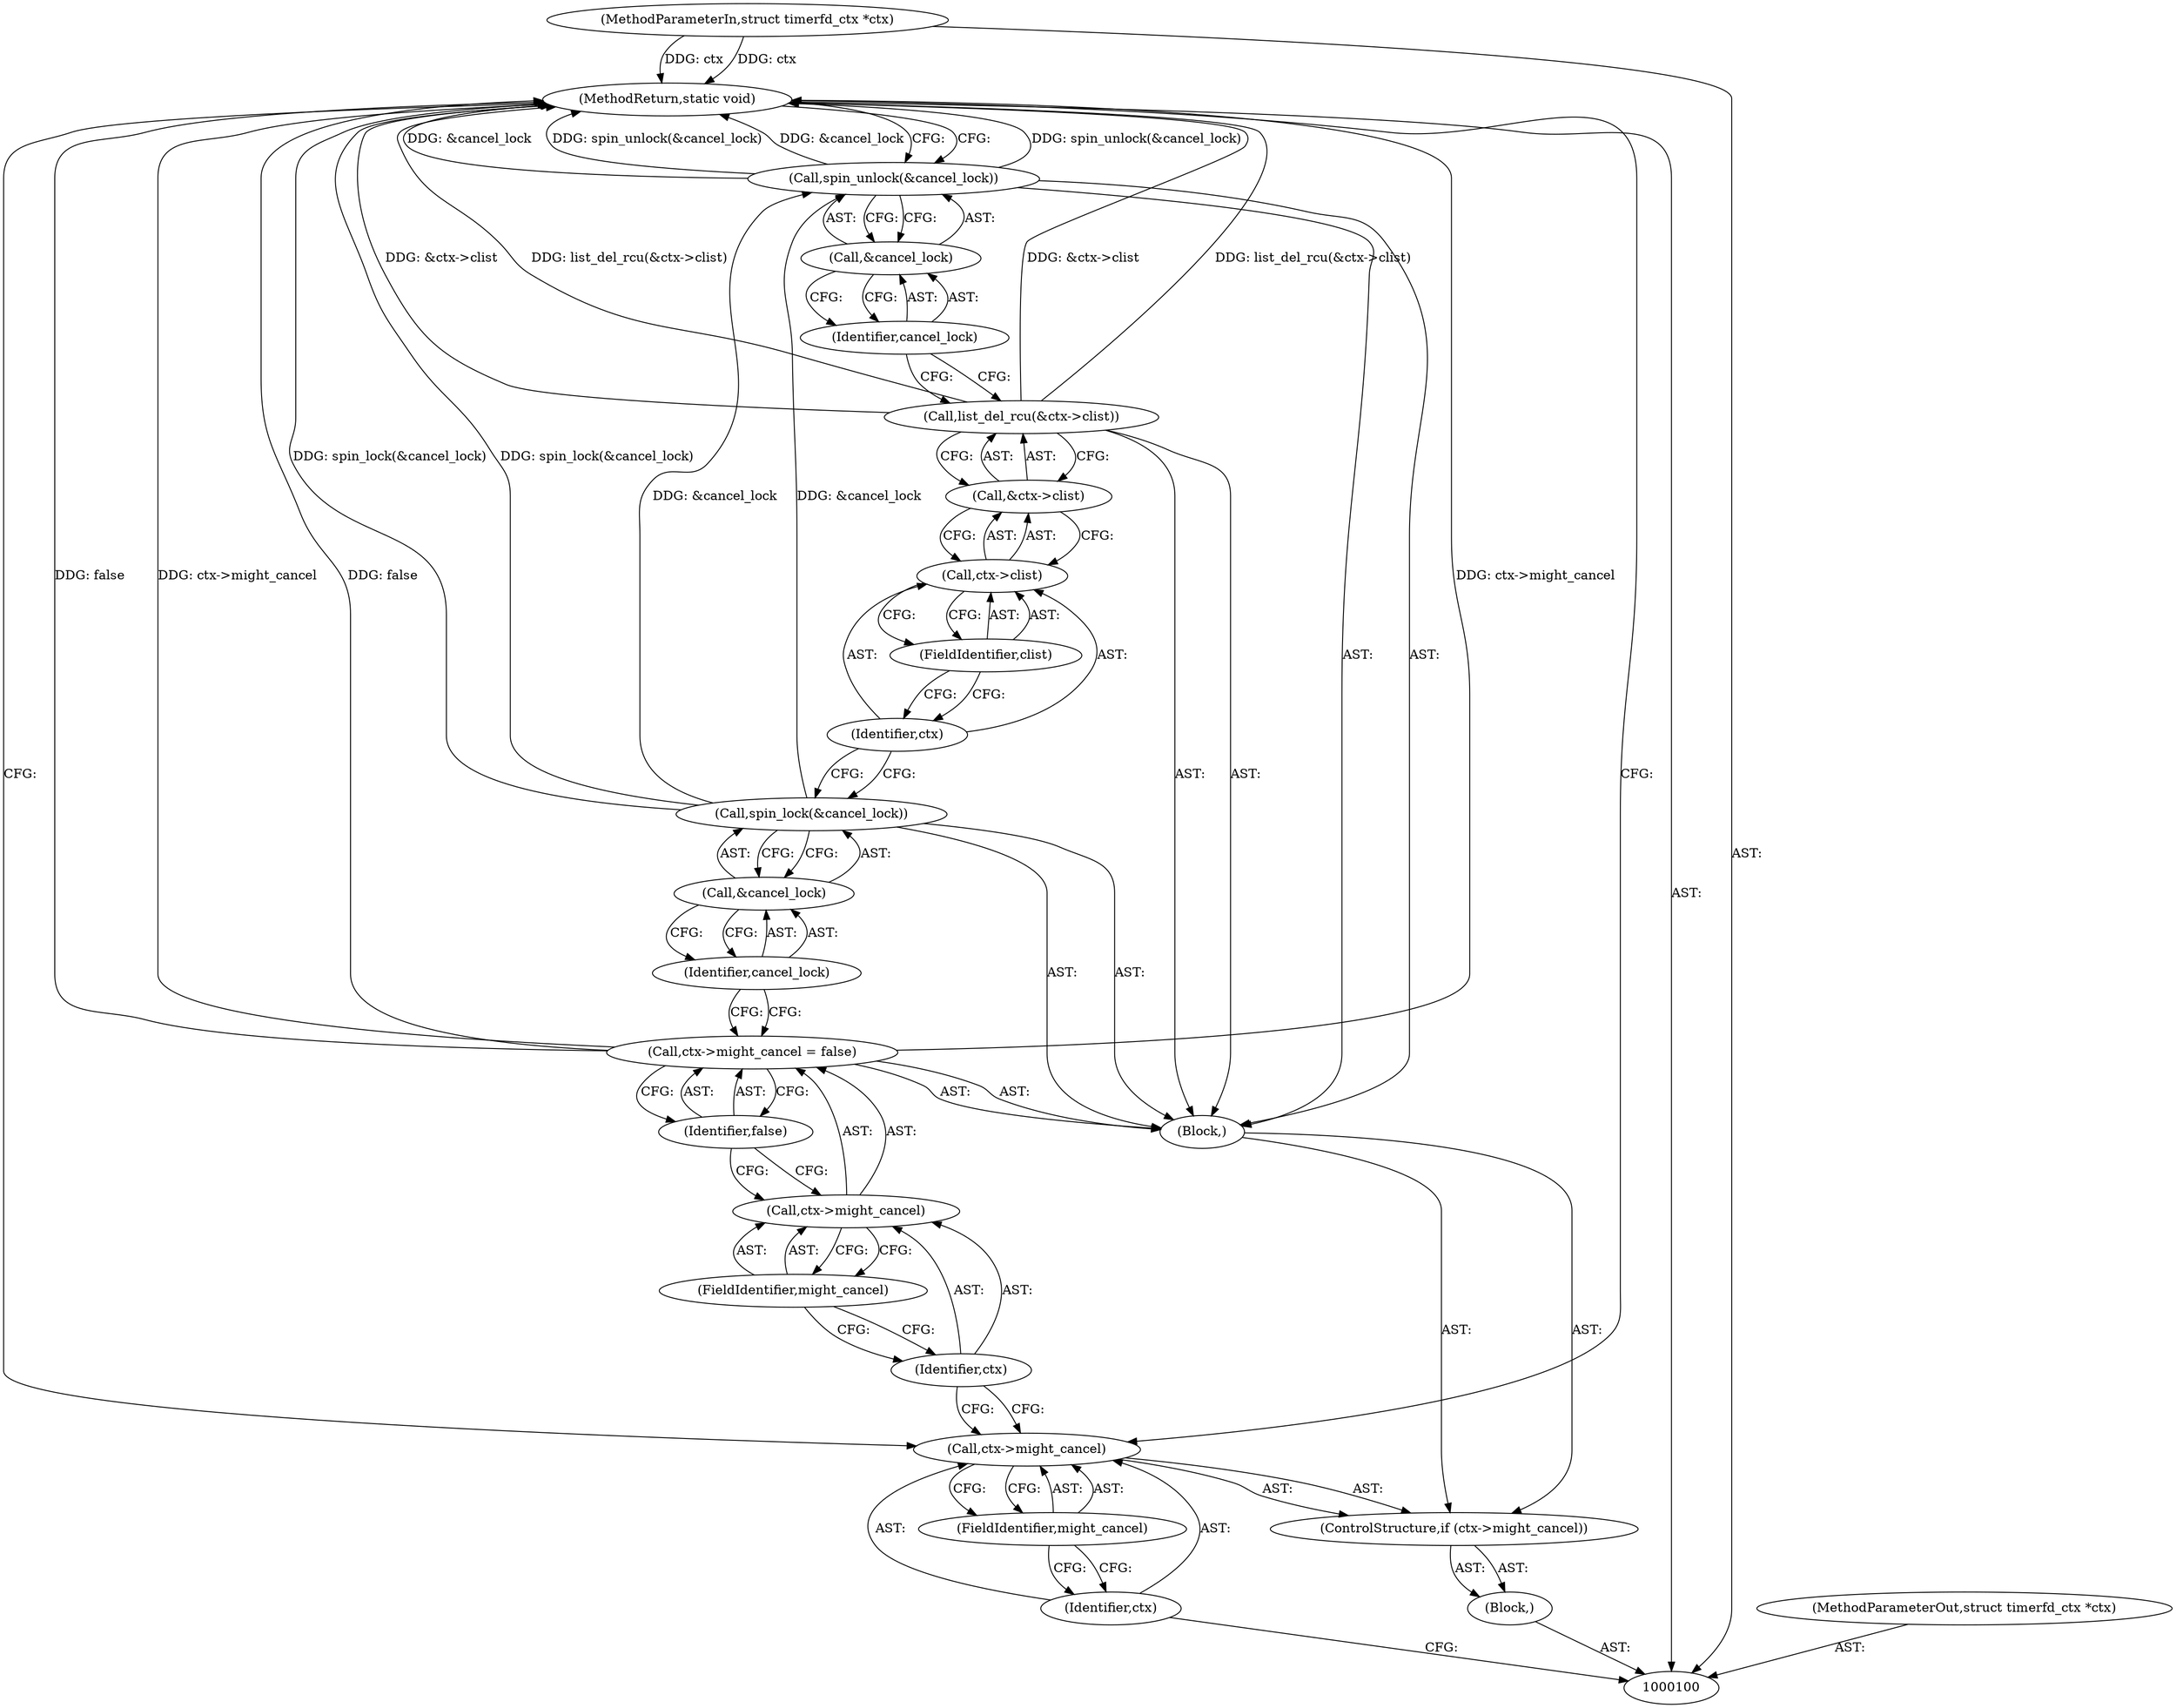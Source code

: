 digraph "0_linux_1e38da300e1e395a15048b0af1e5305bd91402f6_0" {
"1000124" [label="(MethodReturn,static void)"];
"1000101" [label="(MethodParameterIn,struct timerfd_ctx *ctx)"];
"1000156" [label="(MethodParameterOut,struct timerfd_ctx *ctx)"];
"1000102" [label="(Block,)"];
"1000106" [label="(FieldIdentifier,might_cancel)"];
"1000103" [label="(ControlStructure,if (ctx->might_cancel))"];
"1000107" [label="(Block,)"];
"1000104" [label="(Call,ctx->might_cancel)"];
"1000105" [label="(Identifier,ctx)"];
"1000112" [label="(Identifier,false)"];
"1000108" [label="(Call,ctx->might_cancel = false)"];
"1000109" [label="(Call,ctx->might_cancel)"];
"1000110" [label="(Identifier,ctx)"];
"1000111" [label="(FieldIdentifier,might_cancel)"];
"1000114" [label="(Call,&cancel_lock)"];
"1000115" [label="(Identifier,cancel_lock)"];
"1000113" [label="(Call,spin_lock(&cancel_lock))"];
"1000117" [label="(Call,&ctx->clist)"];
"1000118" [label="(Call,ctx->clist)"];
"1000119" [label="(Identifier,ctx)"];
"1000116" [label="(Call,list_del_rcu(&ctx->clist))"];
"1000120" [label="(FieldIdentifier,clist)"];
"1000122" [label="(Call,&cancel_lock)"];
"1000123" [label="(Identifier,cancel_lock)"];
"1000121" [label="(Call,spin_unlock(&cancel_lock))"];
"1000124" -> "1000100"  [label="AST: "];
"1000124" -> "1000121"  [label="CFG: "];
"1000124" -> "1000104"  [label="CFG: "];
"1000116" -> "1000124"  [label="DDG: &ctx->clist"];
"1000116" -> "1000124"  [label="DDG: list_del_rcu(&ctx->clist)"];
"1000121" -> "1000124"  [label="DDG: spin_unlock(&cancel_lock)"];
"1000121" -> "1000124"  [label="DDG: &cancel_lock"];
"1000108" -> "1000124"  [label="DDG: false"];
"1000108" -> "1000124"  [label="DDG: ctx->might_cancel"];
"1000113" -> "1000124"  [label="DDG: spin_lock(&cancel_lock)"];
"1000101" -> "1000124"  [label="DDG: ctx"];
"1000101" -> "1000100"  [label="AST: "];
"1000101" -> "1000124"  [label="DDG: ctx"];
"1000156" -> "1000100"  [label="AST: "];
"1000102" -> "1000100"  [label="AST: "];
"1000103" -> "1000102"  [label="AST: "];
"1000106" -> "1000104"  [label="AST: "];
"1000106" -> "1000105"  [label="CFG: "];
"1000104" -> "1000106"  [label="CFG: "];
"1000103" -> "1000102"  [label="AST: "];
"1000104" -> "1000103"  [label="AST: "];
"1000107" -> "1000103"  [label="AST: "];
"1000107" -> "1000103"  [label="AST: "];
"1000108" -> "1000107"  [label="AST: "];
"1000113" -> "1000107"  [label="AST: "];
"1000116" -> "1000107"  [label="AST: "];
"1000121" -> "1000107"  [label="AST: "];
"1000104" -> "1000103"  [label="AST: "];
"1000104" -> "1000106"  [label="CFG: "];
"1000105" -> "1000104"  [label="AST: "];
"1000106" -> "1000104"  [label="AST: "];
"1000110" -> "1000104"  [label="CFG: "];
"1000124" -> "1000104"  [label="CFG: "];
"1000105" -> "1000104"  [label="AST: "];
"1000105" -> "1000100"  [label="CFG: "];
"1000106" -> "1000105"  [label="CFG: "];
"1000112" -> "1000108"  [label="AST: "];
"1000112" -> "1000109"  [label="CFG: "];
"1000108" -> "1000112"  [label="CFG: "];
"1000108" -> "1000107"  [label="AST: "];
"1000108" -> "1000112"  [label="CFG: "];
"1000109" -> "1000108"  [label="AST: "];
"1000112" -> "1000108"  [label="AST: "];
"1000115" -> "1000108"  [label="CFG: "];
"1000108" -> "1000124"  [label="DDG: false"];
"1000108" -> "1000124"  [label="DDG: ctx->might_cancel"];
"1000109" -> "1000108"  [label="AST: "];
"1000109" -> "1000111"  [label="CFG: "];
"1000110" -> "1000109"  [label="AST: "];
"1000111" -> "1000109"  [label="AST: "];
"1000112" -> "1000109"  [label="CFG: "];
"1000110" -> "1000109"  [label="AST: "];
"1000110" -> "1000104"  [label="CFG: "];
"1000111" -> "1000110"  [label="CFG: "];
"1000111" -> "1000109"  [label="AST: "];
"1000111" -> "1000110"  [label="CFG: "];
"1000109" -> "1000111"  [label="CFG: "];
"1000114" -> "1000113"  [label="AST: "];
"1000114" -> "1000115"  [label="CFG: "];
"1000115" -> "1000114"  [label="AST: "];
"1000113" -> "1000114"  [label="CFG: "];
"1000115" -> "1000114"  [label="AST: "];
"1000115" -> "1000108"  [label="CFG: "];
"1000114" -> "1000115"  [label="CFG: "];
"1000113" -> "1000107"  [label="AST: "];
"1000113" -> "1000114"  [label="CFG: "];
"1000114" -> "1000113"  [label="AST: "];
"1000119" -> "1000113"  [label="CFG: "];
"1000113" -> "1000124"  [label="DDG: spin_lock(&cancel_lock)"];
"1000113" -> "1000121"  [label="DDG: &cancel_lock"];
"1000117" -> "1000116"  [label="AST: "];
"1000117" -> "1000118"  [label="CFG: "];
"1000118" -> "1000117"  [label="AST: "];
"1000116" -> "1000117"  [label="CFG: "];
"1000118" -> "1000117"  [label="AST: "];
"1000118" -> "1000120"  [label="CFG: "];
"1000119" -> "1000118"  [label="AST: "];
"1000120" -> "1000118"  [label="AST: "];
"1000117" -> "1000118"  [label="CFG: "];
"1000119" -> "1000118"  [label="AST: "];
"1000119" -> "1000113"  [label="CFG: "];
"1000120" -> "1000119"  [label="CFG: "];
"1000116" -> "1000107"  [label="AST: "];
"1000116" -> "1000117"  [label="CFG: "];
"1000117" -> "1000116"  [label="AST: "];
"1000123" -> "1000116"  [label="CFG: "];
"1000116" -> "1000124"  [label="DDG: &ctx->clist"];
"1000116" -> "1000124"  [label="DDG: list_del_rcu(&ctx->clist)"];
"1000120" -> "1000118"  [label="AST: "];
"1000120" -> "1000119"  [label="CFG: "];
"1000118" -> "1000120"  [label="CFG: "];
"1000122" -> "1000121"  [label="AST: "];
"1000122" -> "1000123"  [label="CFG: "];
"1000123" -> "1000122"  [label="AST: "];
"1000121" -> "1000122"  [label="CFG: "];
"1000123" -> "1000122"  [label="AST: "];
"1000123" -> "1000116"  [label="CFG: "];
"1000122" -> "1000123"  [label="CFG: "];
"1000121" -> "1000107"  [label="AST: "];
"1000121" -> "1000122"  [label="CFG: "];
"1000122" -> "1000121"  [label="AST: "];
"1000124" -> "1000121"  [label="CFG: "];
"1000121" -> "1000124"  [label="DDG: spin_unlock(&cancel_lock)"];
"1000121" -> "1000124"  [label="DDG: &cancel_lock"];
"1000113" -> "1000121"  [label="DDG: &cancel_lock"];
}
